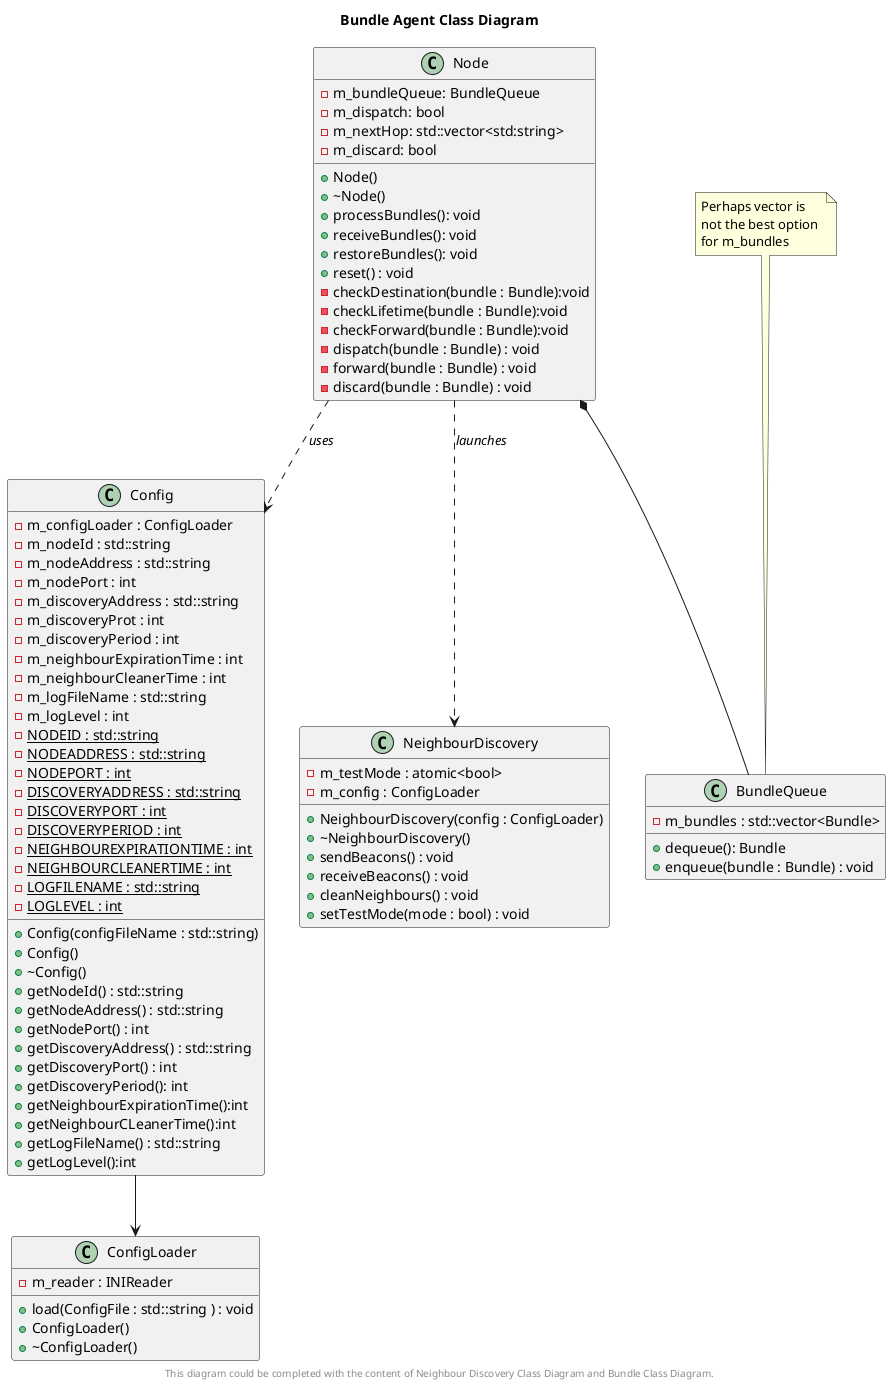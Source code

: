 @startuml

title Bundle Agent Class Diagram

class Node {
	-m_bundleQueue: BundleQueue
	-m_dispatch: bool
	-m_nextHop: std::vector<std:string>
	-m_discard: bool
	+Node()
	+~Node()
	+processBundles(): void
	+receiveBundles(): void
	+restoreBundles(): void
	+reset() : void
	-checkDestination(bundle : Bundle):void
	-checkLifetime(bundle : Bundle):void
	-checkForward(bundle : Bundle):void
	-dispatch(bundle : Bundle) : void
	-forward(bundle : Bundle) : void
	-discard(bundle : Bundle) : void
}

class Config {
	-m_configLoader : ConfigLoader
	-m_nodeId : std::string
	-m_nodeAddress : std::string
	-m_nodePort : int
	-m_discoveryAddress : std::string
	-m_discoveryProt : int
	-m_discoveryPeriod : int
	-m_neighbourExpirationTime : int
	-m_neighbourCleanerTime : int
	-m_logFileName : std::string
	-m_logLevel : int
	-{static} NODEID : std::string
	-{static} NODEADDRESS : std::string
	-{static} NODEPORT : int
	-{static} DISCOVERYADDRESS : std::string
	-{static} DISCOVERYPORT : int
	-{static} DISCOVERYPERIOD : int
	-{static} NEIGHBOUREXPIRATIONTIME : int
	-{static} NEIGHBOURCLEANERTIME : int
	-{static} LOGFILENAME : std::string
	-{static} LOGLEVEL : int
	+Config(configFileName : std::string)
	+Config()
	+~Config()
	+getNodeId() : std::string
	+getNodeAddress() : std::string
	+getNodePort() : int
	+getDiscoveryAddress() : std::string
	+getDiscoveryPort() : int
	+getDiscoveryPeriod(): int
	+getNeighbourExpirationTime():int
	+getNeighbourCLeanerTime():int
	+getLogFileName() : std::string
	+getLogLevel():int
}

class ConfigLoader {
	-m_reader : INIReader
	+load(ConfigFile : std::string ) : void
	+ConfigLoader()
	+~ConfigLoader()
}

class NeighbourDiscovery {
	-m_testMode : atomic<bool>
	-m_config : ConfigLoader
	+NeighbourDiscovery(config : ConfigLoader)
	+~NeighbourDiscovery()
	+sendBeacons() : void
	+receiveBeacons() : void
	+cleanNeighbours() : void
	+setTestMode(mode : bool) : void
}

class BundleQueue {
	- m_bundles : std::vector<Bundle>
	+ dequeue(): Bundle
	+ enqueue(bundle : Bundle) : void
}
note top: Perhaps vector is \nnot the best option \nfor m_bundles


Node *-- BundleQueue
Node ..> Config : <i>uses</i>
Config --> ConfigLoader 
Node ..> NeighbourDiscovery : <i>launches</i>

footer
	This diagram could be completed with the content of Neighbour Discovery Class Diagram and Bundle Class Diagram.
end footer

@enduml